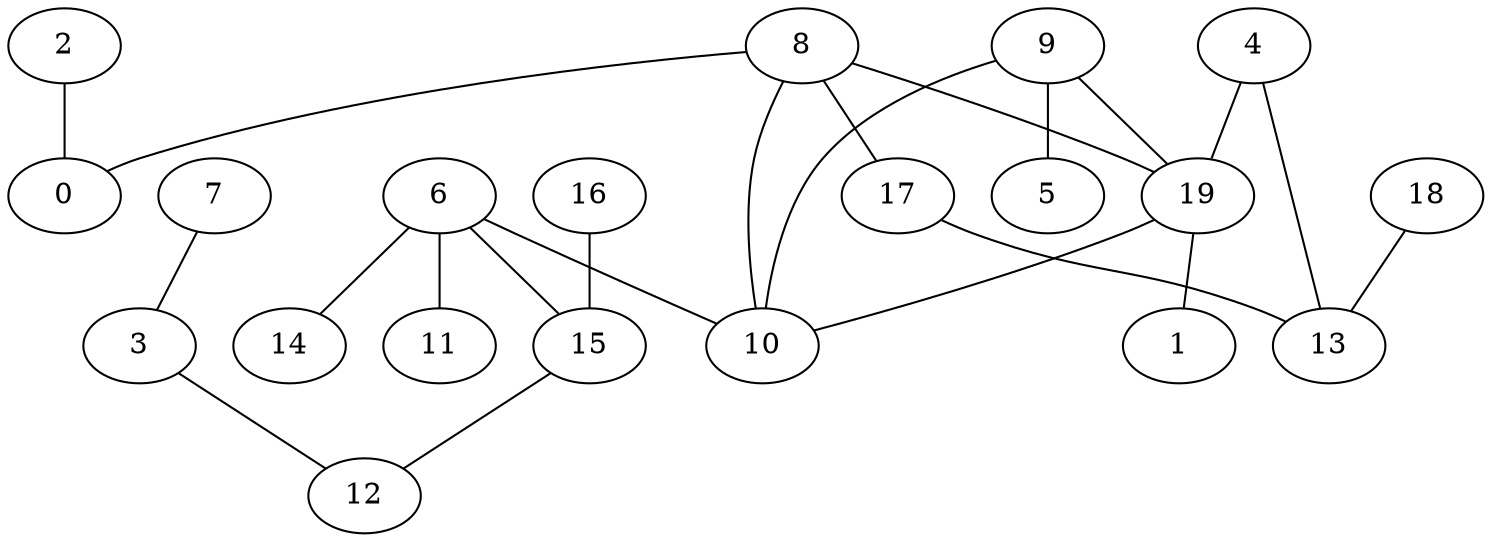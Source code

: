 digraph GG_graph {

subgraph G_graph {
edge [color = black]
"2" -> "0" [dir = none]
"16" -> "15" [dir = none]
"3" -> "12" [dir = none]
"15" -> "12" [dir = none]
"6" -> "11" [dir = none]
"6" -> "14" [dir = none]
"6" -> "10" [dir = none]
"6" -> "15" [dir = none]
"19" -> "1" [dir = none]
"19" -> "10" [dir = none]
"8" -> "17" [dir = none]
"8" -> "0" [dir = none]
"8" -> "10" [dir = none]
"7" -> "3" [dir = none]
"17" -> "13" [dir = none]
"18" -> "13" [dir = none]
"4" -> "19" [dir = none]
"9" -> "5" [dir = none]
"9" -> "19" [dir = none]
"8" -> "19" [dir = none]
"9" -> "10" [dir = none]
"4" -> "13" [dir = none]
}

}
